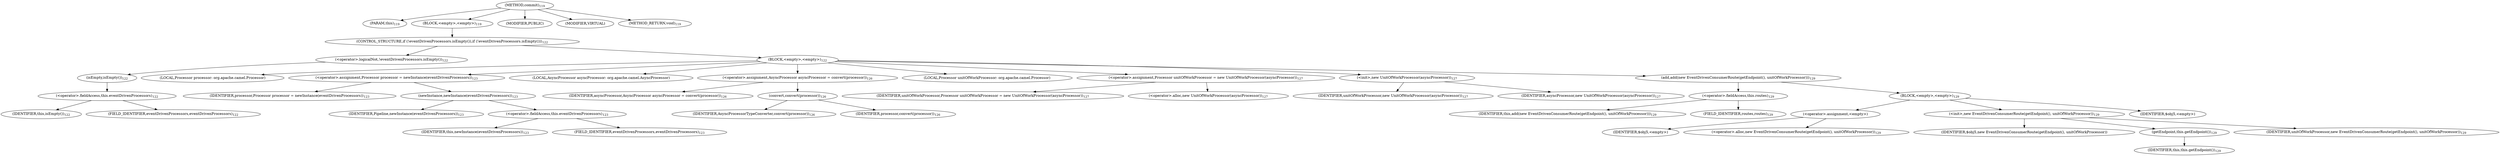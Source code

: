 digraph "commit" {  
"259" [label = <(METHOD,commit)<SUB>119</SUB>> ]
"22" [label = <(PARAM,this)<SUB>119</SUB>> ]
"260" [label = <(BLOCK,&lt;empty&gt;,&lt;empty&gt;)<SUB>119</SUB>> ]
"261" [label = <(CONTROL_STRUCTURE,if (!eventDrivenProcessors.isEmpty()),if (!eventDrivenProcessors.isEmpty()))<SUB>122</SUB>> ]
"262" [label = <(&lt;operator&gt;.logicalNot,!eventDrivenProcessors.isEmpty())<SUB>122</SUB>> ]
"263" [label = <(isEmpty,isEmpty())<SUB>122</SUB>> ]
"264" [label = <(&lt;operator&gt;.fieldAccess,this.eventDrivenProcessors)<SUB>122</SUB>> ]
"265" [label = <(IDENTIFIER,this,isEmpty())<SUB>122</SUB>> ]
"266" [label = <(FIELD_IDENTIFIER,eventDrivenProcessors,eventDrivenProcessors)<SUB>122</SUB>> ]
"267" [label = <(BLOCK,&lt;empty&gt;,&lt;empty&gt;)<SUB>122</SUB>> ]
"268" [label = <(LOCAL,Processor processor: org.apache.camel.Processor)> ]
"269" [label = <(&lt;operator&gt;.assignment,Processor processor = newInstance(eventDrivenProcessors))<SUB>123</SUB>> ]
"270" [label = <(IDENTIFIER,processor,Processor processor = newInstance(eventDrivenProcessors))<SUB>123</SUB>> ]
"271" [label = <(newInstance,newInstance(eventDrivenProcessors))<SUB>123</SUB>> ]
"272" [label = <(IDENTIFIER,Pipeline,newInstance(eventDrivenProcessors))<SUB>123</SUB>> ]
"273" [label = <(&lt;operator&gt;.fieldAccess,this.eventDrivenProcessors)<SUB>123</SUB>> ]
"274" [label = <(IDENTIFIER,this,newInstance(eventDrivenProcessors))<SUB>123</SUB>> ]
"275" [label = <(FIELD_IDENTIFIER,eventDrivenProcessors,eventDrivenProcessors)<SUB>123</SUB>> ]
"276" [label = <(LOCAL,AsyncProcessor asyncProcessor: org.apache.camel.AsyncProcessor)> ]
"277" [label = <(&lt;operator&gt;.assignment,AsyncProcessor asyncProcessor = convert(processor))<SUB>126</SUB>> ]
"278" [label = <(IDENTIFIER,asyncProcessor,AsyncProcessor asyncProcessor = convert(processor))<SUB>126</SUB>> ]
"279" [label = <(convert,convert(processor))<SUB>126</SUB>> ]
"280" [label = <(IDENTIFIER,AsyncProcessorTypeConverter,convert(processor))<SUB>126</SUB>> ]
"281" [label = <(IDENTIFIER,processor,convert(processor))<SUB>126</SUB>> ]
"20" [label = <(LOCAL,Processor unitOfWorkProcessor: org.apache.camel.Processor)> ]
"282" [label = <(&lt;operator&gt;.assignment,Processor unitOfWorkProcessor = new UnitOfWorkProcessor(asyncProcessor))<SUB>127</SUB>> ]
"283" [label = <(IDENTIFIER,unitOfWorkProcessor,Processor unitOfWorkProcessor = new UnitOfWorkProcessor(asyncProcessor))<SUB>127</SUB>> ]
"284" [label = <(&lt;operator&gt;.alloc,new UnitOfWorkProcessor(asyncProcessor))<SUB>127</SUB>> ]
"285" [label = <(&lt;init&gt;,new UnitOfWorkProcessor(asyncProcessor))<SUB>127</SUB>> ]
"19" [label = <(IDENTIFIER,unitOfWorkProcessor,new UnitOfWorkProcessor(asyncProcessor))<SUB>127</SUB>> ]
"286" [label = <(IDENTIFIER,asyncProcessor,new UnitOfWorkProcessor(asyncProcessor))<SUB>127</SUB>> ]
"287" [label = <(add,add(new EventDrivenConsumerRoute(getEndpoint(), unitOfWorkProcessor)))<SUB>129</SUB>> ]
"288" [label = <(&lt;operator&gt;.fieldAccess,this.routes)<SUB>129</SUB>> ]
"289" [label = <(IDENTIFIER,this,add(new EventDrivenConsumerRoute(getEndpoint(), unitOfWorkProcessor)))<SUB>129</SUB>> ]
"290" [label = <(FIELD_IDENTIFIER,routes,routes)<SUB>129</SUB>> ]
"291" [label = <(BLOCK,&lt;empty&gt;,&lt;empty&gt;)<SUB>129</SUB>> ]
"292" [label = <(&lt;operator&gt;.assignment,&lt;empty&gt;)> ]
"293" [label = <(IDENTIFIER,$obj5,&lt;empty&gt;)> ]
"294" [label = <(&lt;operator&gt;.alloc,new EventDrivenConsumerRoute(getEndpoint(), unitOfWorkProcessor))<SUB>129</SUB>> ]
"295" [label = <(&lt;init&gt;,new EventDrivenConsumerRoute(getEndpoint(), unitOfWorkProcessor))<SUB>129</SUB>> ]
"296" [label = <(IDENTIFIER,$obj5,new EventDrivenConsumerRoute(getEndpoint(), unitOfWorkProcessor))> ]
"297" [label = <(getEndpoint,this.getEndpoint())<SUB>129</SUB>> ]
"21" [label = <(IDENTIFIER,this,this.getEndpoint())<SUB>129</SUB>> ]
"298" [label = <(IDENTIFIER,unitOfWorkProcessor,new EventDrivenConsumerRoute(getEndpoint(), unitOfWorkProcessor))<SUB>129</SUB>> ]
"299" [label = <(IDENTIFIER,$obj5,&lt;empty&gt;)> ]
"300" [label = <(MODIFIER,PUBLIC)> ]
"301" [label = <(MODIFIER,VIRTUAL)> ]
"302" [label = <(METHOD_RETURN,void)<SUB>119</SUB>> ]
  "259" -> "22" 
  "259" -> "260" 
  "259" -> "300" 
  "259" -> "301" 
  "259" -> "302" 
  "260" -> "261" 
  "261" -> "262" 
  "261" -> "267" 
  "262" -> "263" 
  "263" -> "264" 
  "264" -> "265" 
  "264" -> "266" 
  "267" -> "268" 
  "267" -> "269" 
  "267" -> "276" 
  "267" -> "277" 
  "267" -> "20" 
  "267" -> "282" 
  "267" -> "285" 
  "267" -> "287" 
  "269" -> "270" 
  "269" -> "271" 
  "271" -> "272" 
  "271" -> "273" 
  "273" -> "274" 
  "273" -> "275" 
  "277" -> "278" 
  "277" -> "279" 
  "279" -> "280" 
  "279" -> "281" 
  "282" -> "283" 
  "282" -> "284" 
  "285" -> "19" 
  "285" -> "286" 
  "287" -> "288" 
  "287" -> "291" 
  "288" -> "289" 
  "288" -> "290" 
  "291" -> "292" 
  "291" -> "295" 
  "291" -> "299" 
  "292" -> "293" 
  "292" -> "294" 
  "295" -> "296" 
  "295" -> "297" 
  "295" -> "298" 
  "297" -> "21" 
}
